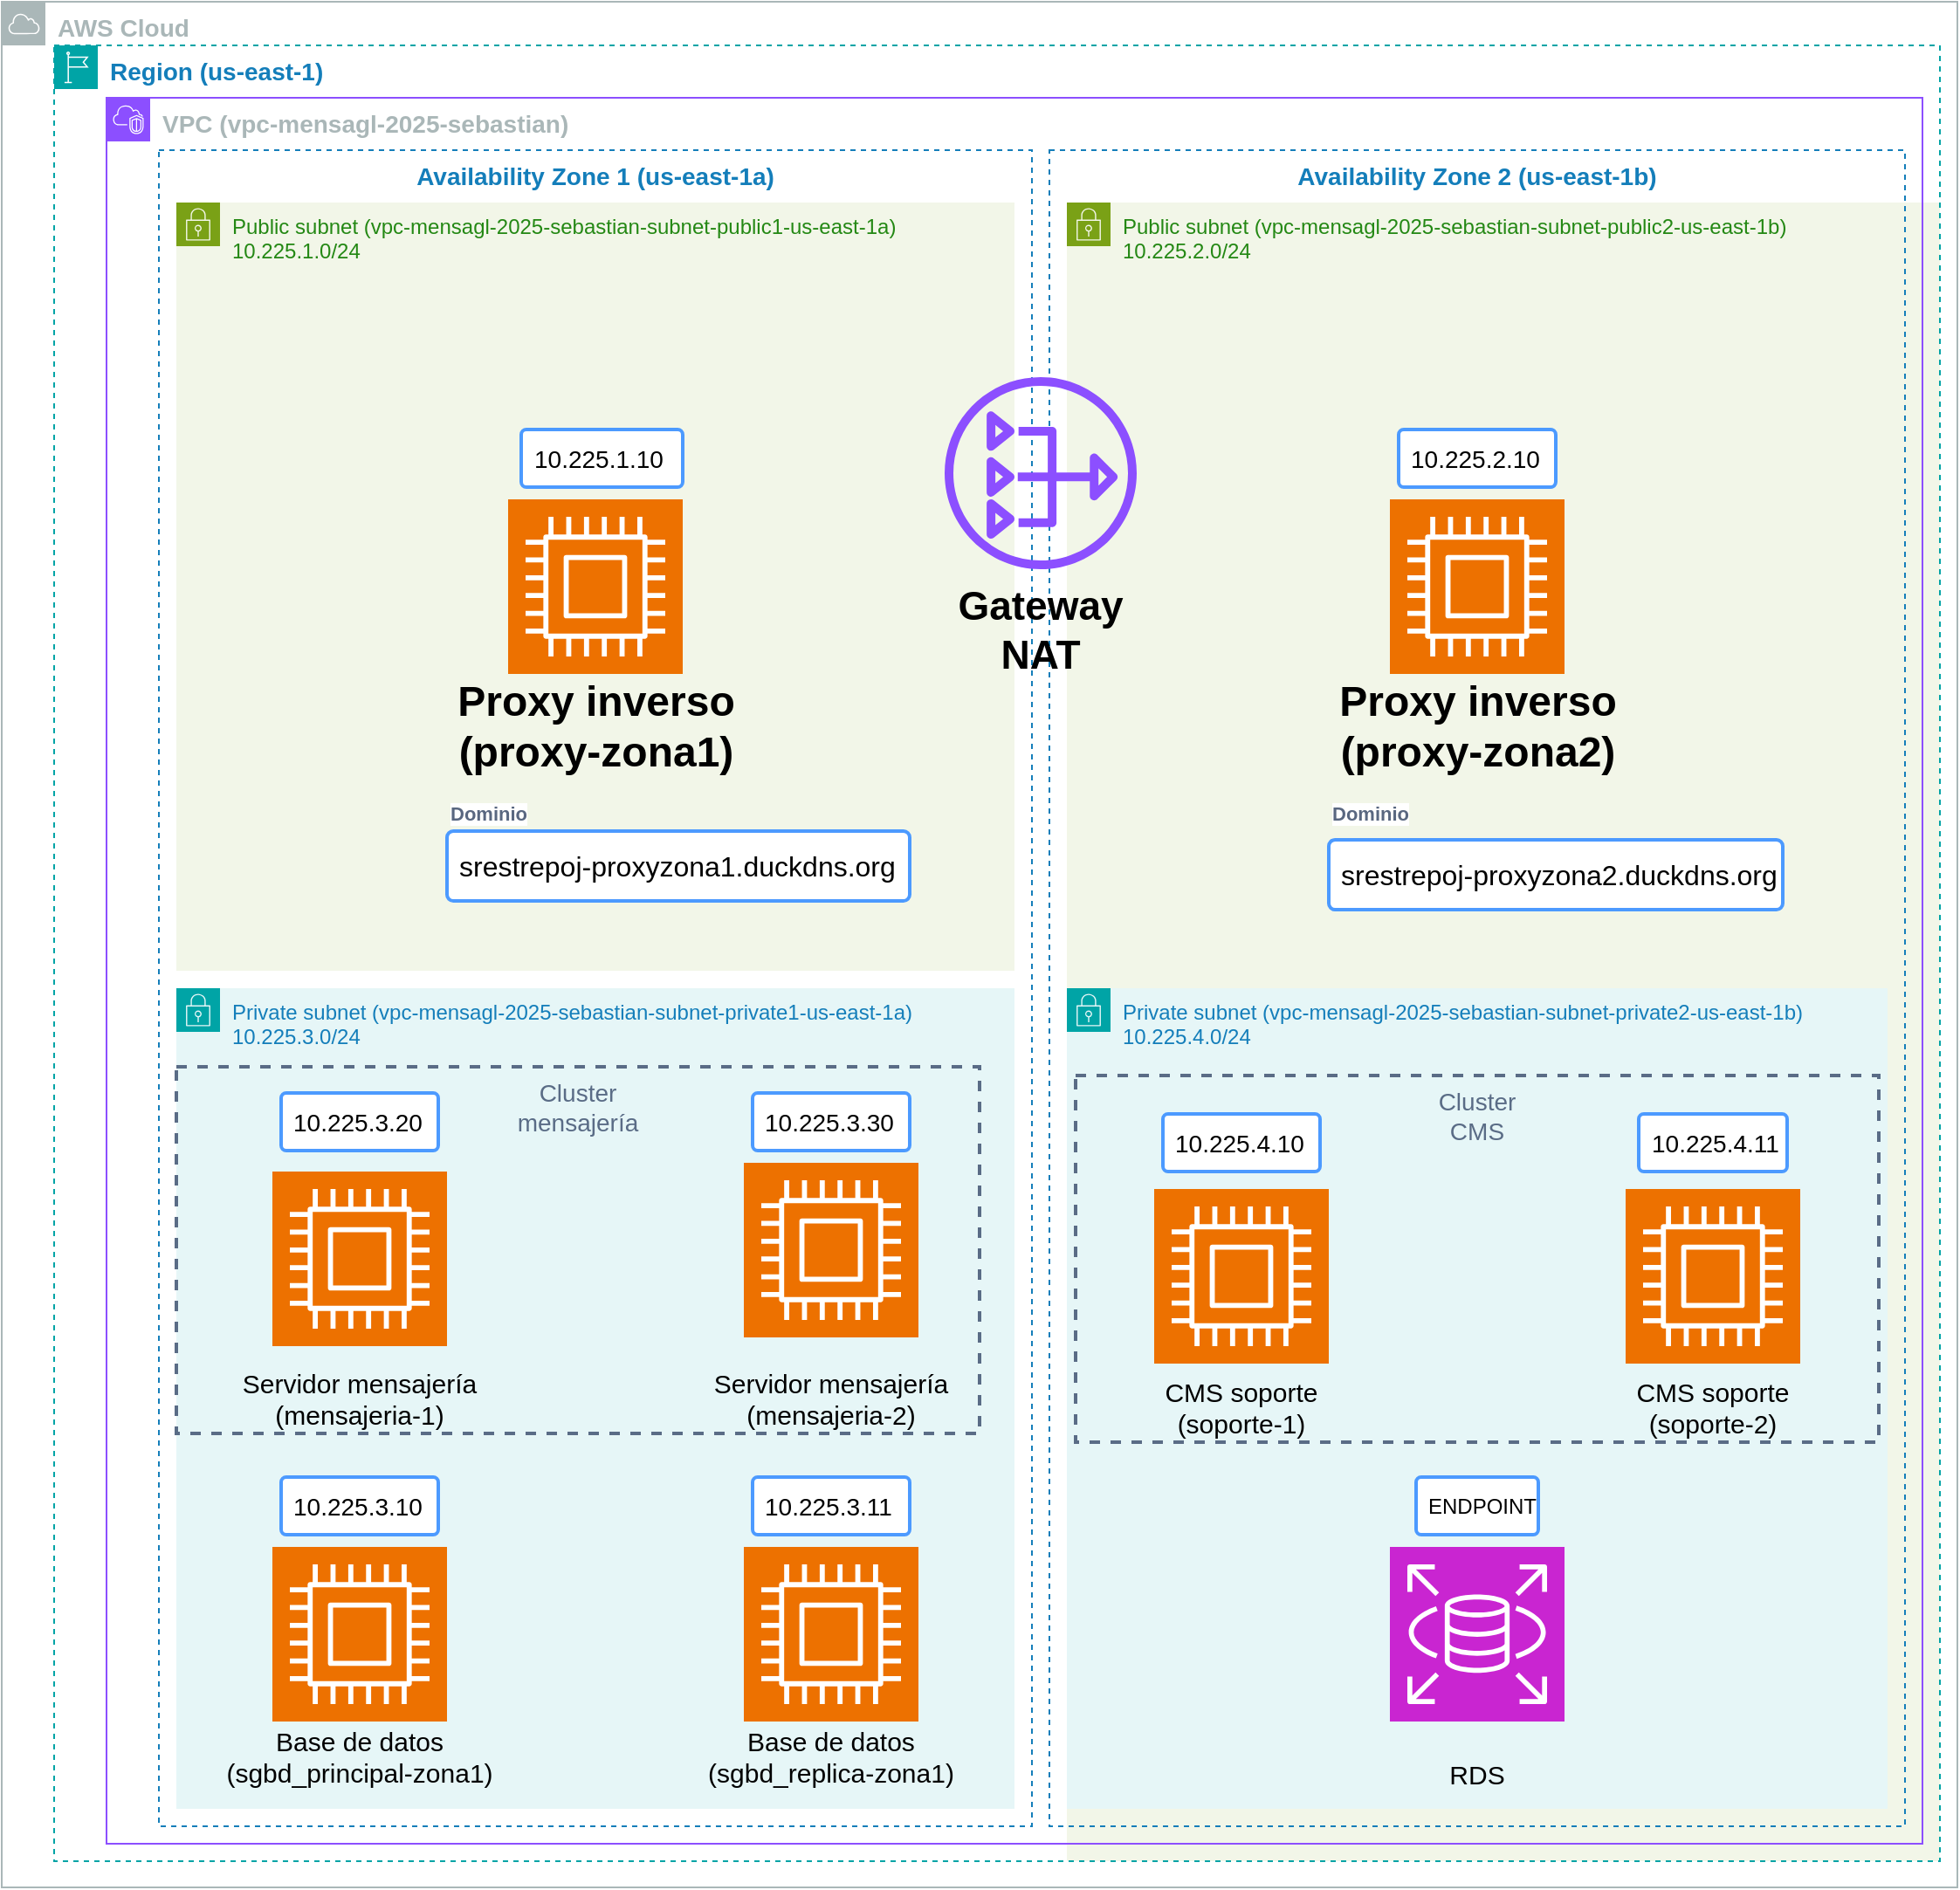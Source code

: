 <mxfile version="24.4.7" type="github">
  <diagram name="Página-1" id="RNlY2zAJqFi1zm7Q7Wgu">
    <mxGraphModel dx="1290" dy="537" grid="1" gridSize="10" guides="1" tooltips="1" connect="1" arrows="1" fold="1" page="1" pageScale="1" pageWidth="827" pageHeight="1169" math="0" shadow="0">
      <root>
        <mxCell id="0" />
        <mxCell id="1" parent="0" />
        <mxCell id="7FCHtqIl2WXOdxlE5oJK-1" value="&lt;font style=&quot;font-size: 14px;&quot;&gt;&lt;b&gt;AWS Cloud&lt;/b&gt;&lt;/font&gt;" style="sketch=0;outlineConnect=0;gradientColor=none;html=1;whiteSpace=wrap;fontSize=12;fontStyle=0;shape=mxgraph.aws4.group;grIcon=mxgraph.aws4.group_aws_cloud;strokeColor=#AAB7B8;fillColor=none;verticalAlign=top;align=left;spacingLeft=30;fontColor=#AAB7B8;dashed=0;" parent="1" vertex="1">
          <mxGeometry x="40" y="45" width="1120" height="1080" as="geometry" />
        </mxCell>
        <mxCell id="7FCHtqIl2WXOdxlE5oJK-9" value="Public subnet (vpc-mensagl-2025-sebastian-subnet-public2-us-east-1b)&lt;div&gt;10.225.2.0/24&lt;/div&gt;" style="points=[[0,0],[0.25,0],[0.5,0],[0.75,0],[1,0],[1,0.25],[1,0.5],[1,0.75],[1,1],[0.75,1],[0.5,1],[0.25,1],[0,1],[0,0.75],[0,0.5],[0,0.25]];outlineConnect=0;gradientColor=none;html=1;whiteSpace=wrap;fontSize=12;fontStyle=0;container=1;pointerEvents=0;collapsible=0;recursiveResize=0;shape=mxgraph.aws4.group;grIcon=mxgraph.aws4.group_security_group;grStroke=0;strokeColor=#7AA116;fillColor=#F2F6E8;verticalAlign=top;align=left;spacingLeft=30;fontColor=#248814;dashed=0;" parent="1" vertex="1">
          <mxGeometry x="650" y="160" width="500" height="950" as="geometry" />
        </mxCell>
        <mxCell id="7FCHtqIl2WXOdxlE5oJK-64" value="" style="sketch=0;points=[[0,0,0],[0.25,0,0],[0.5,0,0],[0.75,0,0],[1,0,0],[0,1,0],[0.25,1,0],[0.5,1,0],[0.75,1,0],[1,1,0],[0,0.25,0],[0,0.5,0],[0,0.75,0],[1,0.25,0],[1,0.5,0],[1,0.75,0]];outlineConnect=0;fontColor=#232F3E;fillColor=#ED7100;strokeColor=#ffffff;dashed=0;verticalLabelPosition=bottom;verticalAlign=top;align=center;html=1;fontSize=12;fontStyle=0;aspect=fixed;shape=mxgraph.aws4.resourceIcon;resIcon=mxgraph.aws4.compute;" parent="7FCHtqIl2WXOdxlE5oJK-9" vertex="1">
          <mxGeometry x="185" y="170" width="100" height="100" as="geometry" />
        </mxCell>
        <mxCell id="7FCHtqIl2WXOdxlE5oJK-3" value="&lt;font style=&quot;font-size: 14px;&quot;&gt;&lt;b&gt;Region (us-east-1)&lt;/b&gt;&lt;/font&gt;" style="points=[[0,0],[0.25,0],[0.5,0],[0.75,0],[1,0],[1,0.25],[1,0.5],[1,0.75],[1,1],[0.75,1],[0.5,1],[0.25,1],[0,1],[0,0.75],[0,0.5],[0,0.25]];outlineConnect=0;gradientColor=none;html=1;whiteSpace=wrap;fontSize=12;fontStyle=0;container=1;pointerEvents=0;collapsible=0;recursiveResize=0;shape=mxgraph.aws4.group;grIcon=mxgraph.aws4.group_region;strokeColor=#00A4A6;fillColor=none;verticalAlign=top;align=left;spacingLeft=30;fontColor=#147EBA;dashed=1;" parent="7FCHtqIl2WXOdxlE5oJK-9" vertex="1">
          <mxGeometry x="-580" y="-90" width="1080" height="1040" as="geometry" />
        </mxCell>
        <mxCell id="7FCHtqIl2WXOdxlE5oJK-5" value="&lt;font style=&quot;font-size: 14px;&quot;&gt;&lt;b&gt;VPC (vpc-mensagl-2025-sebastian)&lt;/b&gt;&lt;/font&gt;" style="points=[[0,0],[0.25,0],[0.5,0],[0.75,0],[1,0],[1,0.25],[1,0.5],[1,0.75],[1,1],[0.75,1],[0.5,1],[0.25,1],[0,1],[0,0.75],[0,0.5],[0,0.25]];outlineConnect=0;gradientColor=none;html=1;whiteSpace=wrap;fontSize=12;fontStyle=0;container=1;pointerEvents=0;collapsible=0;recursiveResize=0;shape=mxgraph.aws4.group;grIcon=mxgraph.aws4.group_vpc2;strokeColor=#8C4FFF;fillColor=none;verticalAlign=top;align=left;spacingLeft=30;fontColor=#AAB7B8;dashed=0;" parent="7FCHtqIl2WXOdxlE5oJK-3" vertex="1">
          <mxGeometry x="30" y="30" width="1040" height="1000" as="geometry" />
        </mxCell>
        <mxCell id="7FCHtqIl2WXOdxlE5oJK-7" value="&lt;font style=&quot;font-size: 14px;&quot;&gt;&lt;b&gt;Availability Zone 2 (us-east-1b)&lt;/b&gt;&lt;/font&gt;" style="fillColor=none;strokeColor=#147EBA;dashed=1;verticalAlign=top;fontStyle=0;fontColor=#147EBA;whiteSpace=wrap;html=1;" parent="7FCHtqIl2WXOdxlE5oJK-5" vertex="1">
          <mxGeometry x="540" y="30" width="490" height="960" as="geometry" />
        </mxCell>
        <mxCell id="7FCHtqIl2WXOdxlE5oJK-62" value="" style="sketch=0;points=[[0,0,0],[0.25,0,0],[0.5,0,0],[0.75,0,0],[1,0,0],[0,1,0],[0.25,1,0],[0.5,1,0],[0.75,1,0],[1,1,0],[0,0.25,0],[0,0.5,0],[0,0.75,0],[1,0.25,0],[1,0.5,0],[1,0.75,0]];outlineConnect=0;fontColor=#232F3E;fillColor=#ED7100;strokeColor=#ffffff;dashed=0;verticalLabelPosition=bottom;verticalAlign=top;align=center;html=1;fontSize=12;fontStyle=0;aspect=fixed;shape=mxgraph.aws4.resourceIcon;resIcon=mxgraph.aws4.compute;" parent="7FCHtqIl2WXOdxlE5oJK-5" vertex="1">
          <mxGeometry x="735" y="230" width="100" height="100" as="geometry" />
        </mxCell>
        <mxCell id="7FCHtqIl2WXOdxlE5oJK-70" value="&lt;font style=&quot;font-size: 14px;&quot;&gt;10.225.2.10&lt;/font&gt;" style="rounded=1;arcSize=9;align=left;spacingLeft=5;strokeColor=#4C9AFF;html=1;strokeWidth=2;fontSize=12" parent="7FCHtqIl2WXOdxlE5oJK-5" vertex="1">
          <mxGeometry x="740" y="190" width="90" height="33" as="geometry" />
        </mxCell>
        <mxCell id="7FCHtqIl2WXOdxlE5oJK-12" value="Private subnet (vpc-mensagl-2025-sebastian-subnet-private2-us-east-1b)&lt;div&gt;10.225.4.0/24&lt;/div&gt;" style="points=[[0,0],[0.25,0],[0.5,0],[0.75,0],[1,0],[1,0.25],[1,0.5],[1,0.75],[1,1],[0.75,1],[0.5,1],[0.25,1],[0,1],[0,0.75],[0,0.5],[0,0.25]];outlineConnect=0;gradientColor=none;html=1;whiteSpace=wrap;fontSize=12;fontStyle=0;container=0;pointerEvents=0;collapsible=0;recursiveResize=0;shape=mxgraph.aws4.group;grIcon=mxgraph.aws4.group_security_group;grStroke=0;strokeColor=#00A4A6;fillColor=#E6F6F7;verticalAlign=top;align=left;spacingLeft=30;fontColor=#147EBA;dashed=0;" parent="1" vertex="1">
          <mxGeometry x="650" y="610" width="470" height="470" as="geometry" />
        </mxCell>
        <mxCell id="7FCHtqIl2WXOdxlE5oJK-44" value="&lt;div&gt;&lt;font style=&quot;font-size: 14px;&quot;&gt;Cluster&lt;/font&gt;&lt;/div&gt;&lt;div&gt;&lt;font style=&quot;font-size: 14px;&quot;&gt;CMS&lt;br&gt;&lt;/font&gt;&lt;/div&gt;" style="fillColor=none;strokeColor=#5A6C86;dashed=1;verticalAlign=top;fontStyle=0;fontColor=#5A6C86;whiteSpace=wrap;html=1;strokeWidth=2;" parent="1" vertex="1">
          <mxGeometry x="655" y="660" width="460" height="210" as="geometry" />
        </mxCell>
        <mxCell id="7FCHtqIl2WXOdxlE5oJK-43" value="Cluster&lt;div&gt;mensajería&lt;/div&gt;" style="fillColor=none;strokeColor=#5A6C86;dashed=1;verticalAlign=top;fontStyle=0;fontColor=#5A6C86;whiteSpace=wrap;html=1;" parent="1" vertex="1">
          <mxGeometry x="150" y="660" width="460" height="210" as="geometry" />
        </mxCell>
        <mxCell id="7FCHtqIl2WXOdxlE5oJK-6" value="&lt;font style=&quot;font-size: 14px;&quot;&gt;&lt;b&gt;Availability Zone 1 (us-east-1a)&lt;/b&gt;&lt;/font&gt;" style="fillColor=none;strokeColor=#147EBA;dashed=1;verticalAlign=top;fontStyle=0;fontColor=#147EBA;whiteSpace=wrap;html=1;" parent="1" vertex="1">
          <mxGeometry x="130" y="130" width="500" height="960" as="geometry" />
        </mxCell>
        <mxCell id="7FCHtqIl2WXOdxlE5oJK-8" value="Public subnet (vpc-mensagl-2025-sebastian-subnet-public1-us-east-1a)&lt;div&gt;10.225.1.0/24&lt;/div&gt;" style="points=[[0,0],[0.25,0],[0.5,0],[0.75,0],[1,0],[1,0.25],[1,0.5],[1,0.75],[1,1],[0.75,1],[0.5,1],[0.25,1],[0,1],[0,0.75],[0,0.5],[0,0.25]];outlineConnect=0;gradientColor=none;html=1;whiteSpace=wrap;fontSize=12;fontStyle=0;container=1;pointerEvents=0;collapsible=0;recursiveResize=0;shape=mxgraph.aws4.group;grIcon=mxgraph.aws4.group_security_group;grStroke=0;strokeColor=#7AA116;fillColor=#F2F6E8;verticalAlign=top;align=left;spacingLeft=30;fontColor=#248814;dashed=0;" parent="1" vertex="1">
          <mxGeometry x="140" y="160" width="480" height="440" as="geometry" />
        </mxCell>
        <mxCell id="7FCHtqIl2WXOdxlE5oJK-63" value="" style="sketch=0;points=[[0,0,0],[0.25,0,0],[0.5,0,0],[0.75,0,0],[1,0,0],[0,1,0],[0.25,1,0],[0.5,1,0],[0.75,1,0],[1,1,0],[0,0.25,0],[0,0.5,0],[0,0.75,0],[1,0.25,0],[1,0.5,0],[1,0.75,0]];outlineConnect=0;fontColor=#232F3E;fillColor=#ED7100;strokeColor=#ffffff;dashed=0;verticalLabelPosition=bottom;verticalAlign=top;align=center;html=1;fontSize=12;fontStyle=0;aspect=fixed;shape=mxgraph.aws4.resourceIcon;resIcon=mxgraph.aws4.compute;" parent="7FCHtqIl2WXOdxlE5oJK-8" vertex="1">
          <mxGeometry x="190" y="170" width="100" height="100" as="geometry" />
        </mxCell>
        <mxCell id="7FCHtqIl2WXOdxlE5oJK-69" value="&lt;font style=&quot;font-size: 14px;&quot;&gt;10.225.1.10&lt;/font&gt;" style="rounded=1;arcSize=9;align=left;spacingLeft=5;strokeColor=#4C9AFF;html=1;strokeWidth=2;fontSize=12" parent="7FCHtqIl2WXOdxlE5oJK-8" vertex="1">
          <mxGeometry x="197.5" y="130" width="92.5" height="33" as="geometry" />
        </mxCell>
        <mxCell id="7FCHtqIl2WXOdxlE5oJK-78" value="Dominio" style="fillColor=none;strokeColor=none;html=1;fontSize=12;fontStyle=0;align=left;fontColor=#596780;fontStyle=1;fontSize=11;labelBackgroundColor=light-dark(#ffffff, #006352);" parent="7FCHtqIl2WXOdxlE5oJK-8" vertex="1">
          <mxGeometry x="155" y="340" width="166" height="20" as="geometry" />
        </mxCell>
        <mxCell id="7FCHtqIl2WXOdxlE5oJK-79" value="&lt;div&gt;srestrepoj-proxyzona1.duckdns.org&lt;/div&gt;" style="rounded=1;arcSize=9;align=left;spacingLeft=5;strokeColor=#4C9AFF;html=1;strokeWidth=2;fontSize=16;whiteSpace=wrap;" parent="7FCHtqIl2WXOdxlE5oJK-8" vertex="1">
          <mxGeometry x="155" y="360" width="265" height="40" as="geometry" />
        </mxCell>
        <mxCell id="7FCHtqIl2WXOdxlE5oJK-30" value="Proxy inverso&lt;div&gt;(proxy-zona1)&lt;/div&gt;" style="text;strokeColor=none;fillColor=none;html=1;fontSize=24;fontStyle=1;verticalAlign=middle;align=center;" parent="7FCHtqIl2WXOdxlE5oJK-8" vertex="1">
          <mxGeometry x="190" y="280" width="100" height="40" as="geometry" />
        </mxCell>
        <mxCell id="7FCHtqIl2WXOdxlE5oJK-10" value="Private subnet (vpc-mensagl-2025-sebastian-subnet-private1-us-east-1a)&lt;div&gt;10.225.3.0/24&lt;/div&gt;" style="points=[[0,0],[0.25,0],[0.5,0],[0.75,0],[1,0],[1,0.25],[1,0.5],[1,0.75],[1,1],[0.75,1],[0.5,1],[0.25,1],[0,1],[0,0.75],[0,0.5],[0,0.25]];outlineConnect=0;gradientColor=none;html=1;whiteSpace=wrap;fontSize=12;fontStyle=0;container=1;pointerEvents=0;collapsible=0;recursiveResize=0;shape=mxgraph.aws4.group;grIcon=mxgraph.aws4.group_security_group;grStroke=0;strokeColor=#00A4A6;fillColor=#E6F6F7;verticalAlign=top;align=left;spacingLeft=30;fontColor=#147EBA;dashed=0;" parent="1" vertex="1">
          <mxGeometry x="140" y="610" width="480" height="470" as="geometry" />
        </mxCell>
        <mxCell id="7FCHtqIl2WXOdxlE5oJK-39" value="&lt;font style=&quot;font-size: 15px;&quot;&gt;Servidor mensajería&lt;/font&gt;&lt;div&gt;&lt;font style=&quot;font-size: 15px;&quot;&gt;(mensajeria-1)&lt;/font&gt;&lt;/div&gt;" style="text;html=1;align=center;verticalAlign=middle;whiteSpace=wrap;rounded=0;" parent="7FCHtqIl2WXOdxlE5oJK-10" vertex="1">
          <mxGeometry x="30" y="220" width="150" height="30" as="geometry" />
        </mxCell>
        <mxCell id="7FCHtqIl2WXOdxlE5oJK-40" value="&lt;font style=&quot;font-size: 15px;&quot;&gt;Servidor mensajería&lt;/font&gt;&lt;div&gt;&lt;font style=&quot;font-size: 15px;&quot;&gt;(mensajeria-2)&lt;/font&gt;&lt;/div&gt;" style="text;html=1;align=center;verticalAlign=middle;whiteSpace=wrap;rounded=0;" parent="7FCHtqIl2WXOdxlE5oJK-10" vertex="1">
          <mxGeometry x="300" y="220" width="150" height="30" as="geometry" />
        </mxCell>
        <mxCell id="7FCHtqIl2WXOdxlE5oJK-61" value="" style="sketch=0;points=[[0,0,0],[0.25,0,0],[0.5,0,0],[0.75,0,0],[1,0,0],[0,1,0],[0.25,1,0],[0.5,1,0],[0.75,1,0],[1,1,0],[0,0.25,0],[0,0.5,0],[0,0.75,0],[1,0.25,0],[1,0.5,0],[1,0.75,0]];outlineConnect=0;fontColor=#232F3E;fillColor=#ED7100;strokeColor=#ffffff;dashed=0;verticalLabelPosition=bottom;verticalAlign=top;align=center;html=1;fontSize=12;fontStyle=0;aspect=fixed;shape=mxgraph.aws4.resourceIcon;resIcon=mxgraph.aws4.compute;" parent="7FCHtqIl2WXOdxlE5oJK-10" vertex="1">
          <mxGeometry x="325" y="100" width="100" height="100" as="geometry" />
        </mxCell>
        <mxCell id="7FCHtqIl2WXOdxlE5oJK-75" value="&lt;font style=&quot;font-size: 14px;&quot;&gt;10.225.3.10&lt;/font&gt;" style="rounded=1;arcSize=9;align=left;spacingLeft=5;strokeColor=#4C9AFF;html=1;strokeWidth=2;fontSize=12" parent="7FCHtqIl2WXOdxlE5oJK-10" vertex="1">
          <mxGeometry x="60" y="280" width="90" height="33" as="geometry" />
        </mxCell>
        <mxCell id="7FCHtqIl2WXOdxlE5oJK-76" value="&lt;font style=&quot;font-size: 14px;&quot;&gt;10.225.3.11&lt;/font&gt;" style="rounded=1;arcSize=9;align=left;spacingLeft=5;strokeColor=#4C9AFF;html=1;strokeWidth=2;fontSize=12" parent="7FCHtqIl2WXOdxlE5oJK-10" vertex="1">
          <mxGeometry x="330" y="280" width="90" height="33" as="geometry" />
        </mxCell>
        <mxCell id="7FCHtqIl2WXOdxlE5oJK-71" value="&lt;font style=&quot;font-size: 14px;&quot;&gt;10.225.3.20&lt;/font&gt;" style="rounded=1;arcSize=9;align=left;spacingLeft=5;strokeColor=#4C9AFF;html=1;strokeWidth=2;fontSize=12" parent="7FCHtqIl2WXOdxlE5oJK-10" vertex="1">
          <mxGeometry x="60" y="60" width="90" height="33" as="geometry" />
        </mxCell>
        <mxCell id="7FCHtqIl2WXOdxlE5oJK-72" value="&lt;font style=&quot;font-size: 14px;&quot;&gt;10.225.3.30&lt;/font&gt;" style="rounded=1;arcSize=9;align=left;spacingLeft=5;strokeColor=#4C9AFF;html=1;strokeWidth=2;fontSize=12" parent="7FCHtqIl2WXOdxlE5oJK-10" vertex="1">
          <mxGeometry x="330" y="60" width="90" height="33" as="geometry" />
        </mxCell>
        <mxCell id="7FCHtqIl2WXOdxlE5oJK-82" value="&lt;font style=&quot;font-size: 14px;&quot;&gt;Cluster&lt;/font&gt;&lt;div&gt;&lt;font style=&quot;font-size: 14px;&quot;&gt;mensajería&lt;/font&gt;&lt;/div&gt;" style="fillColor=none;strokeColor=#5A6C86;dashed=1;verticalAlign=top;fontStyle=0;fontColor=#5A6C86;whiteSpace=wrap;html=1;strokeWidth=2;" parent="7FCHtqIl2WXOdxlE5oJK-10" vertex="1">
          <mxGeometry y="45" width="460" height="210" as="geometry" />
        </mxCell>
        <mxCell id="7FCHtqIl2WXOdxlE5oJK-16" value="" style="sketch=0;outlineConnect=0;fontColor=#232F3E;gradientColor=none;fillColor=#8C4FFF;strokeColor=none;dashed=0;verticalLabelPosition=bottom;verticalAlign=top;align=center;html=1;fontSize=12;fontStyle=0;aspect=fixed;pointerEvents=1;shape=mxgraph.aws4.nat_gateway;" parent="1" vertex="1">
          <mxGeometry x="580" y="260" width="110" height="110" as="geometry" />
        </mxCell>
        <mxCell id="7FCHtqIl2WXOdxlE5oJK-19" value="" style="sketch=0;points=[[0,0,0],[0.25,0,0],[0.5,0,0],[0.75,0,0],[1,0,0],[0,1,0],[0.25,1,0],[0.5,1,0],[0.75,1,0],[1,1,0],[0,0.25,0],[0,0.5,0],[0,0.75,0],[1,0.25,0],[1,0.5,0],[1,0.75,0]];outlineConnect=0;fontColor=#232F3E;fillColor=#ED7100;strokeColor=#ffffff;dashed=0;verticalLabelPosition=bottom;verticalAlign=top;align=center;html=1;fontSize=12;fontStyle=0;aspect=fixed;shape=mxgraph.aws4.resourceIcon;resIcon=mxgraph.aws4.compute;" parent="1" vertex="1">
          <mxGeometry x="195" y="715" width="100" height="100" as="geometry" />
        </mxCell>
        <mxCell id="7FCHtqIl2WXOdxlE5oJK-37" value="Gateway NAT" style="text;html=1;align=center;verticalAlign=middle;whiteSpace=wrap;rounded=0;fontStyle=1;fontSize=23;" parent="1" vertex="1">
          <mxGeometry x="605" y="390" width="60" height="30" as="geometry" />
        </mxCell>
        <mxCell id="7FCHtqIl2WXOdxlE5oJK-46" value="CMS soporte&lt;div&gt;(soporte-1)&lt;/div&gt;" style="text;html=1;align=center;verticalAlign=middle;whiteSpace=wrap;rounded=0;fontSize=15;" parent="1" vertex="1">
          <mxGeometry x="670" y="830" width="160" height="40" as="geometry" />
        </mxCell>
        <mxCell id="7FCHtqIl2WXOdxlE5oJK-47" value="CMS soporte&lt;div&gt;(soporte-2)&lt;/div&gt;" style="text;html=1;align=center;verticalAlign=middle;whiteSpace=wrap;rounded=0;fontSize=15;" parent="1" vertex="1">
          <mxGeometry x="940" y="830" width="160" height="40" as="geometry" />
        </mxCell>
        <mxCell id="7FCHtqIl2WXOdxlE5oJK-49" value="Base de datos&lt;div&gt;(sgbd_principal-zona1)&lt;/div&gt;" style="text;html=1;align=center;verticalAlign=middle;whiteSpace=wrap;rounded=0;fontSize=15;" parent="1" vertex="1">
          <mxGeometry x="165" y="1030" width="160" height="40" as="geometry" />
        </mxCell>
        <mxCell id="7FCHtqIl2WXOdxlE5oJK-50" value="Base de datos&lt;div&gt;(sgbd_replica-zona1)&lt;/div&gt;" style="text;html=1;align=center;verticalAlign=middle;whiteSpace=wrap;rounded=0;fontSize=15;" parent="1" vertex="1">
          <mxGeometry x="435" y="1030" width="160" height="40" as="geometry" />
        </mxCell>
        <mxCell id="7FCHtqIl2WXOdxlE5oJK-57" value="" style="sketch=0;points=[[0,0,0],[0.25,0,0],[0.5,0,0],[0.75,0,0],[1,0,0],[0,1,0],[0.25,1,0],[0.5,1,0],[0.75,1,0],[1,1,0],[0,0.25,0],[0,0.5,0],[0,0.75,0],[1,0.25,0],[1,0.5,0],[1,0.75,0]];outlineConnect=0;fontColor=#232F3E;fillColor=#ED7100;strokeColor=#ffffff;dashed=0;verticalLabelPosition=bottom;verticalAlign=top;align=center;html=1;fontSize=12;fontStyle=0;aspect=fixed;shape=mxgraph.aws4.resourceIcon;resIcon=mxgraph.aws4.compute;" parent="1" vertex="1">
          <mxGeometry x="970" y="725" width="100" height="100" as="geometry" />
        </mxCell>
        <mxCell id="7FCHtqIl2WXOdxlE5oJK-58" value="" style="sketch=0;points=[[0,0,0],[0.25,0,0],[0.5,0,0],[0.75,0,0],[1,0,0],[0,1,0],[0.25,1,0],[0.5,1,0],[0.75,1,0],[1,1,0],[0,0.25,0],[0,0.5,0],[0,0.75,0],[1,0.25,0],[1,0.5,0],[1,0.75,0]];outlineConnect=0;fontColor=#232F3E;fillColor=#ED7100;strokeColor=#ffffff;dashed=0;verticalLabelPosition=bottom;verticalAlign=top;align=center;html=1;fontSize=12;fontStyle=0;aspect=fixed;shape=mxgraph.aws4.resourceIcon;resIcon=mxgraph.aws4.compute;" parent="1" vertex="1">
          <mxGeometry x="700" y="725" width="100" height="100" as="geometry" />
        </mxCell>
        <mxCell id="7FCHtqIl2WXOdxlE5oJK-59" value="" style="sketch=0;points=[[0,0,0],[0.25,0,0],[0.5,0,0],[0.75,0,0],[1,0,0],[0,1,0],[0.25,1,0],[0.5,1,0],[0.75,1,0],[1,1,0],[0,0.25,0],[0,0.5,0],[0,0.75,0],[1,0.25,0],[1,0.5,0],[1,0.75,0]];outlineConnect=0;fontColor=#232F3E;fillColor=#ED7100;strokeColor=#ffffff;dashed=0;verticalLabelPosition=bottom;verticalAlign=top;align=center;html=1;fontSize=12;fontStyle=0;aspect=fixed;shape=mxgraph.aws4.resourceIcon;resIcon=mxgraph.aws4.compute;" parent="1" vertex="1">
          <mxGeometry x="195" y="930" width="100" height="100" as="geometry" />
        </mxCell>
        <mxCell id="7FCHtqIl2WXOdxlE5oJK-60" value="" style="sketch=0;points=[[0,0,0],[0.25,0,0],[0.5,0,0],[0.75,0,0],[1,0,0],[0,1,0],[0.25,1,0],[0.5,1,0],[0.75,1,0],[1,1,0],[0,0.25,0],[0,0.5,0],[0,0.75,0],[1,0.25,0],[1,0.5,0],[1,0.75,0]];outlineConnect=0;fontColor=#232F3E;fillColor=#ED7100;strokeColor=#ffffff;dashed=0;verticalLabelPosition=bottom;verticalAlign=top;align=center;html=1;fontSize=12;fontStyle=0;aspect=fixed;shape=mxgraph.aws4.resourceIcon;resIcon=mxgraph.aws4.compute;" parent="1" vertex="1">
          <mxGeometry x="465" y="930" width="100" height="100" as="geometry" />
        </mxCell>
        <mxCell id="7FCHtqIl2WXOdxlE5oJK-73" value="&lt;font style=&quot;font-size: 14px;&quot;&gt;10.225.4.10&lt;/font&gt;" style="rounded=1;arcSize=9;align=left;spacingLeft=5;strokeColor=#4C9AFF;html=1;strokeWidth=2;fontSize=12" parent="1" vertex="1">
          <mxGeometry x="705" y="682" width="90" height="33" as="geometry" />
        </mxCell>
        <mxCell id="7FCHtqIl2WXOdxlE5oJK-74" value="&lt;font style=&quot;font-size: 14px;&quot;&gt;10.225.4.11&lt;/font&gt;" style="rounded=1;arcSize=9;align=left;spacingLeft=5;strokeColor=#4C9AFF;html=1;strokeWidth=2;fontSize=12" parent="1" vertex="1">
          <mxGeometry x="977.5" y="682" width="85" height="33" as="geometry" />
        </mxCell>
        <mxCell id="7FCHtqIl2WXOdxlE5oJK-27" value="" style="sketch=0;points=[[0,0,0],[0.25,0,0],[0.5,0,0],[0.75,0,0],[1,0,0],[0,1,0],[0.25,1,0],[0.5,1,0],[0.75,1,0],[1,1,0],[0,0.25,0],[0,0.5,0],[0,0.75,0],[1,0.25,0],[1,0.5,0],[1,0.75,0]];outlineConnect=0;fontColor=#232F3E;fillColor=#C925D1;strokeColor=#ffffff;dashed=0;verticalLabelPosition=bottom;verticalAlign=top;align=center;html=1;fontSize=12;fontStyle=0;aspect=fixed;shape=mxgraph.aws4.resourceIcon;resIcon=mxgraph.aws4.rds;" parent="1" vertex="1">
          <mxGeometry x="835" y="930" width="100" height="100" as="geometry" />
        </mxCell>
        <mxCell id="7FCHtqIl2WXOdxlE5oJK-52" value="&lt;div&gt;RDS&lt;/div&gt;" style="text;html=1;align=center;verticalAlign=middle;whiteSpace=wrap;rounded=0;fontSize=15;" parent="1" vertex="1">
          <mxGeometry x="805" y="1040" width="160" height="40" as="geometry" />
        </mxCell>
        <mxCell id="7FCHtqIl2WXOdxlE5oJK-77" value="ENDPOINT" style="rounded=1;arcSize=9;align=left;spacingLeft=5;strokeColor=#4C9AFF;html=1;strokeWidth=2;fontSize=12" parent="1" vertex="1">
          <mxGeometry x="850" y="890" width="70" height="33" as="geometry" />
        </mxCell>
        <mxCell id="7FCHtqIl2WXOdxlE5oJK-31" value="Proxy inverso&lt;div&gt;(proxy-zona2)&lt;/div&gt;" style="text;strokeColor=none;fillColor=none;html=1;fontSize=24;fontStyle=1;verticalAlign=middle;align=center;" parent="1" vertex="1">
          <mxGeometry x="835" y="440" width="100" height="40" as="geometry" />
        </mxCell>
        <mxCell id="7FCHtqIl2WXOdxlE5oJK-80" value="Dominio" style="fillColor=none;strokeColor=none;html=1;fontSize=12;fontStyle=0;align=left;fontColor=#596780;fontStyle=1;fontSize=11;labelBackgroundColor=light-dark(#ffffff, #006352);" parent="1" vertex="1">
          <mxGeometry x="800" y="500" width="166" height="20" as="geometry" />
        </mxCell>
        <mxCell id="7FCHtqIl2WXOdxlE5oJK-81" value="srestrepoj-proxyzona2.duckdns.org" style="rounded=1;arcSize=9;align=left;spacingLeft=5;strokeColor=#4C9AFF;html=1;strokeWidth=2;fontSize=16;" parent="1" vertex="1">
          <mxGeometry x="800" y="525" width="260" height="40" as="geometry" />
        </mxCell>
      </root>
    </mxGraphModel>
  </diagram>
</mxfile>
